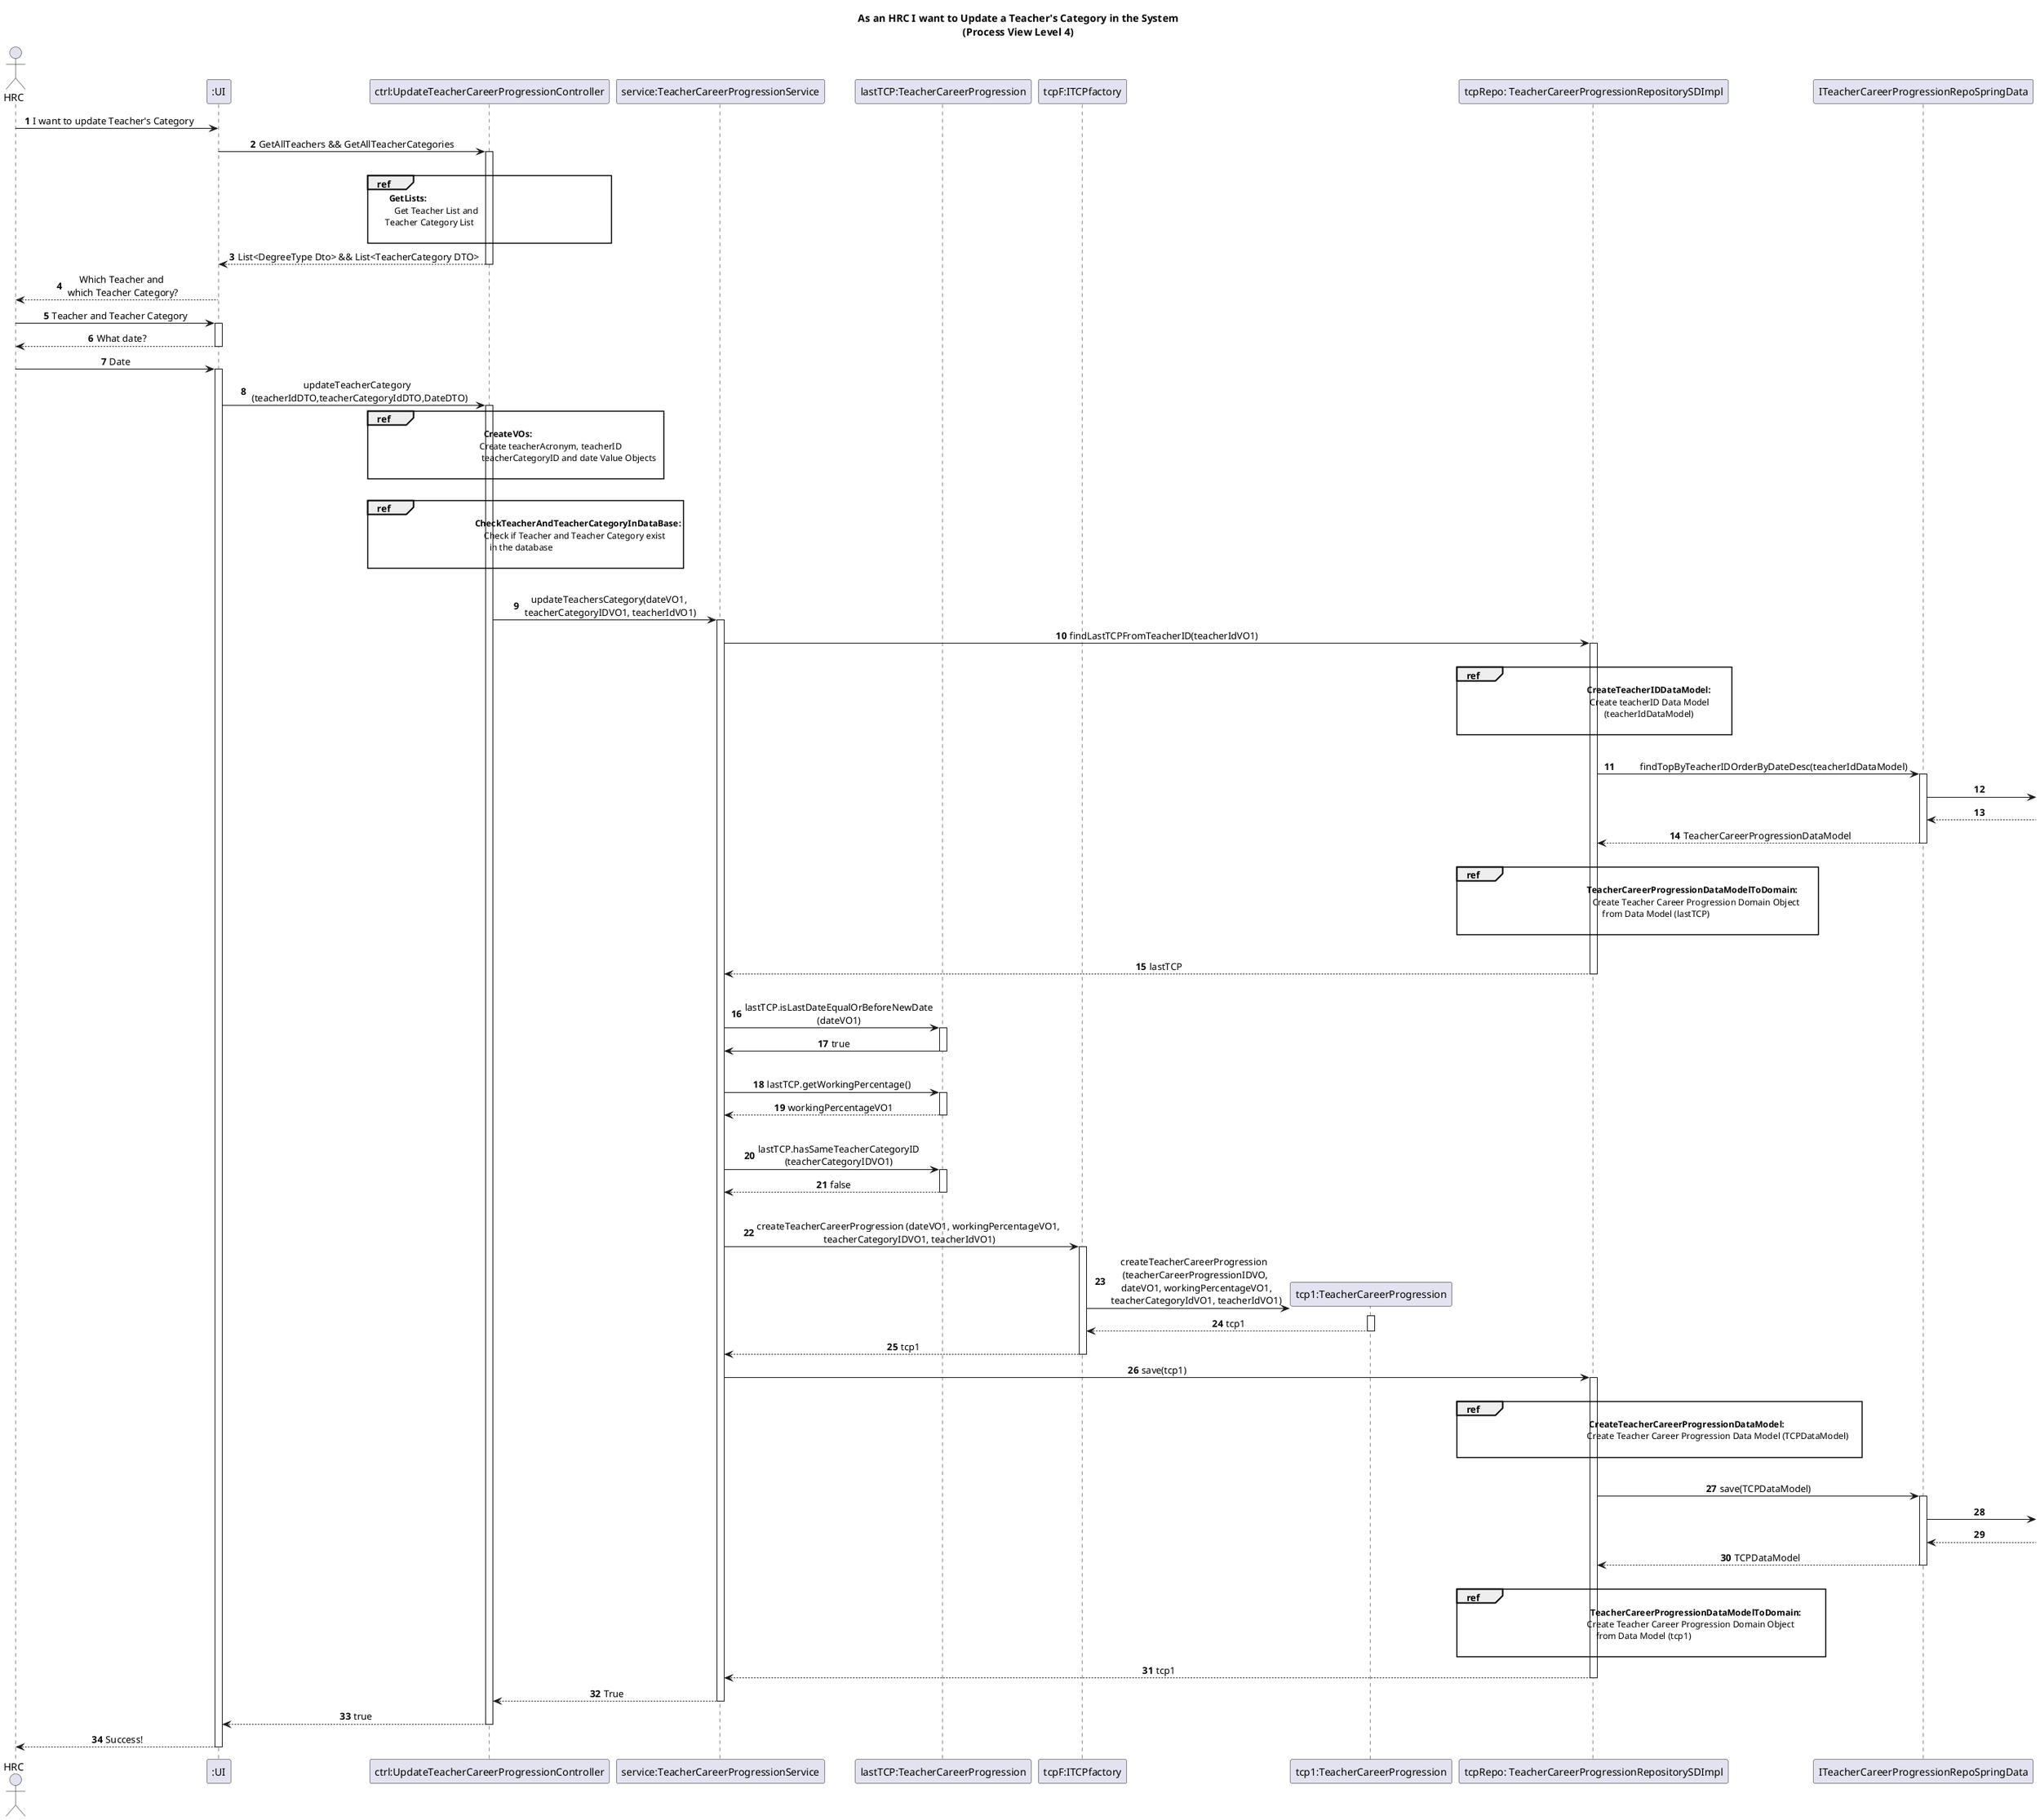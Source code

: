 @startuml
skinparam sequenceMessageAlign center
autonumber
Title As an HRC I want to Update a Teacher's Category in the System\n(Process View Level 4)
actor HRC
participant ":UI" as UI
participant "ctrl:UpdateTeacherCareerProgressionController" as Controller
participant "service:TeacherCareerProgressionService" as service
participant "lastTCP:TeacherCareerProgression" as TCP
participant "tcpF:ITCPfactory" as TCPf
participant "tcp1:TeacherCareerProgression" as TCP1
participant "tcpRepo: TeacherCareerProgressionRepositorySDImpl" as TCPRepo
participant "ITeacherCareerProgressionRepoSpringData" as TCPRepoSpringData


HRC -> UI : I want to update Teacher's Category \t

UI  -> Controller ++ : GetAllTeachers && GetAllTeacherCategories
|||

ref over  Controller
**GetLists:** \t \t\t\t\t\t\t\t\t
  Get Teacher List and \t\t\t\t\t\t\t
  Teacher Category List\t\t\t\t\t\t\t

end ref

Controller --> UI -- : List<DegreeType Dto> && List<TeacherCategory DTO>
UI --> HRC : Which Teacher and\n which Teacher Category?
deactivate UI
deactivate Controller
HRC -> UI: Teacher and Teacher Category
activate UI
UI --> HRC: What date?
deactivate UI
HRC -> UI: Date
activate UI
UI -> Controller : updateTeacherCategory \n (teacherIdDTO,teacherCategoryIdDTO,DateDTO)
activate Controller

ref over Controller
\t\t\t\t** CreateVOs:** \t\t\t\t\t
    \t \t \t \t \tCreate teacherAcronym, teacherID \t\t
     \t \t \t \t \t\t teacherCategoryID and date Value Objects \t

end ref
|||
ref over Controller
\t\t\t\t\t**      CheckTeacherAndTeacherCategoryInDataBase:**
    \t\t\t\t\t   Check if Teacher and Teacher Category exist
    \t\t\t\tin the database\t\t\t\t\t

end ref

|||
Controller -> service : updateTeachersCategory(dateVO1,\n teacherCategoryIDVO1, teacherIdVO1)
activate service
service -> TCPRepo : findLastTCPFromTeacherID(teacherIdVO1)
activate TCPRepo
|||
ref over TCPRepo
\t\t\t\t\t\t\t**CreateTeacherIDDataModel:** \t
    \t \t \t \t \t \t  Create teacherID Data Model \t
    \t\t\t\t\t\t(teacherIdDataModel)

end ref
|||
TCPRepo -> TCPRepoSpringData : \t findTopByTeacherIDOrderByDateDesc(teacherIdDataModel) \t
activate TCPRepoSpringData
TCPRepoSpringData ->
TCPRepoSpringData <--
TCPRepoSpringData --> TCPRepo : TeacherCareerProgressionDataModel
deactivate TCPRepoSpringData
|||
ref over TCPRepo
\t\t\t\t\t\t\t**TeacherCareerProgressionDataModelToDomain:** \t
    \t\t\t\t\t\t\tCreate Teacher Career Progression Domain Object\t
    \t\tfrom Data Model (lastTCP)

end ref
|||
TCPRepo --> service : lastTCP
deactivate TCPRepo
|||
service -> TCP : lastTCP.isLastDateEqualOrBeforeNewDate\n(dateVO1)
activate TCP
TCP -> service : true
deactivate TCP
|||
service -> TCP : lastTCP.getWorkingPercentage()
activate TCP
TCP --> service : workingPercentageVO1
deactivate TCP
|||
service -> TCP : lastTCP.hasSameTeacherCategoryID\n(teacherCategoryIDVO1)
activate TCP
TCP --> service : false
deactivate TCP
|||
service -> TCPf : createTeacherCareerProgression (dateVO1, workingPercentageVO1,\n teacherCategoryIDVO1, teacherIdVO1)
activate TCPf
TCPf -> TCP1** : createTeacherCareerProgression \n(teacherCareerProgressionIDVO,\n dateVO1, workingPercentageVO1,\n teacherCategoryIdVO1, teacherIdVO1)
activate TCP1
TCP1 --> TCPf : tcp1
deactivate TCP1
TCPf --> service : tcp1
deactivate TCPf
service -> TCPRepo: save(tcp1)
activate TCPRepo
|||
ref over TCPRepo
\t\t\t\t**CreateTeacherCareerProgressionDataModel:** \t
    \t\t\t\t\t\t\tCreate Teacher Career Progression Data Model (TCPDataModel)\t

end ref
|||
TCPRepo -> TCPRepoSpringData: save(TCPDataModel)
activate TCPRepoSpringData
TCPRepoSpringData ->
TCPRepoSpringData <--
TCPRepoSpringData --> TCPRepo: TCPDataModel
deactivate TCPRepoSpringData
|||
ref over TCPRepo
\t\t\t\t\t\t\t**TeacherCareerProgressionDataModelToDomain:** \t
    \t\t\t\t\t\t\tCreate Teacher Career Progression Domain Object\t\t
    \t\tfrom Data Model (tcp1)\t\t

end ref
TCPRepo --> service: tcp1
deactivate TCPRepo
service --> Controller: True
deactivate service
Controller --> UI : true
deactivate Controller
UI --> HRC : Success!
deactivate UI
deactivate HRC
@enduml